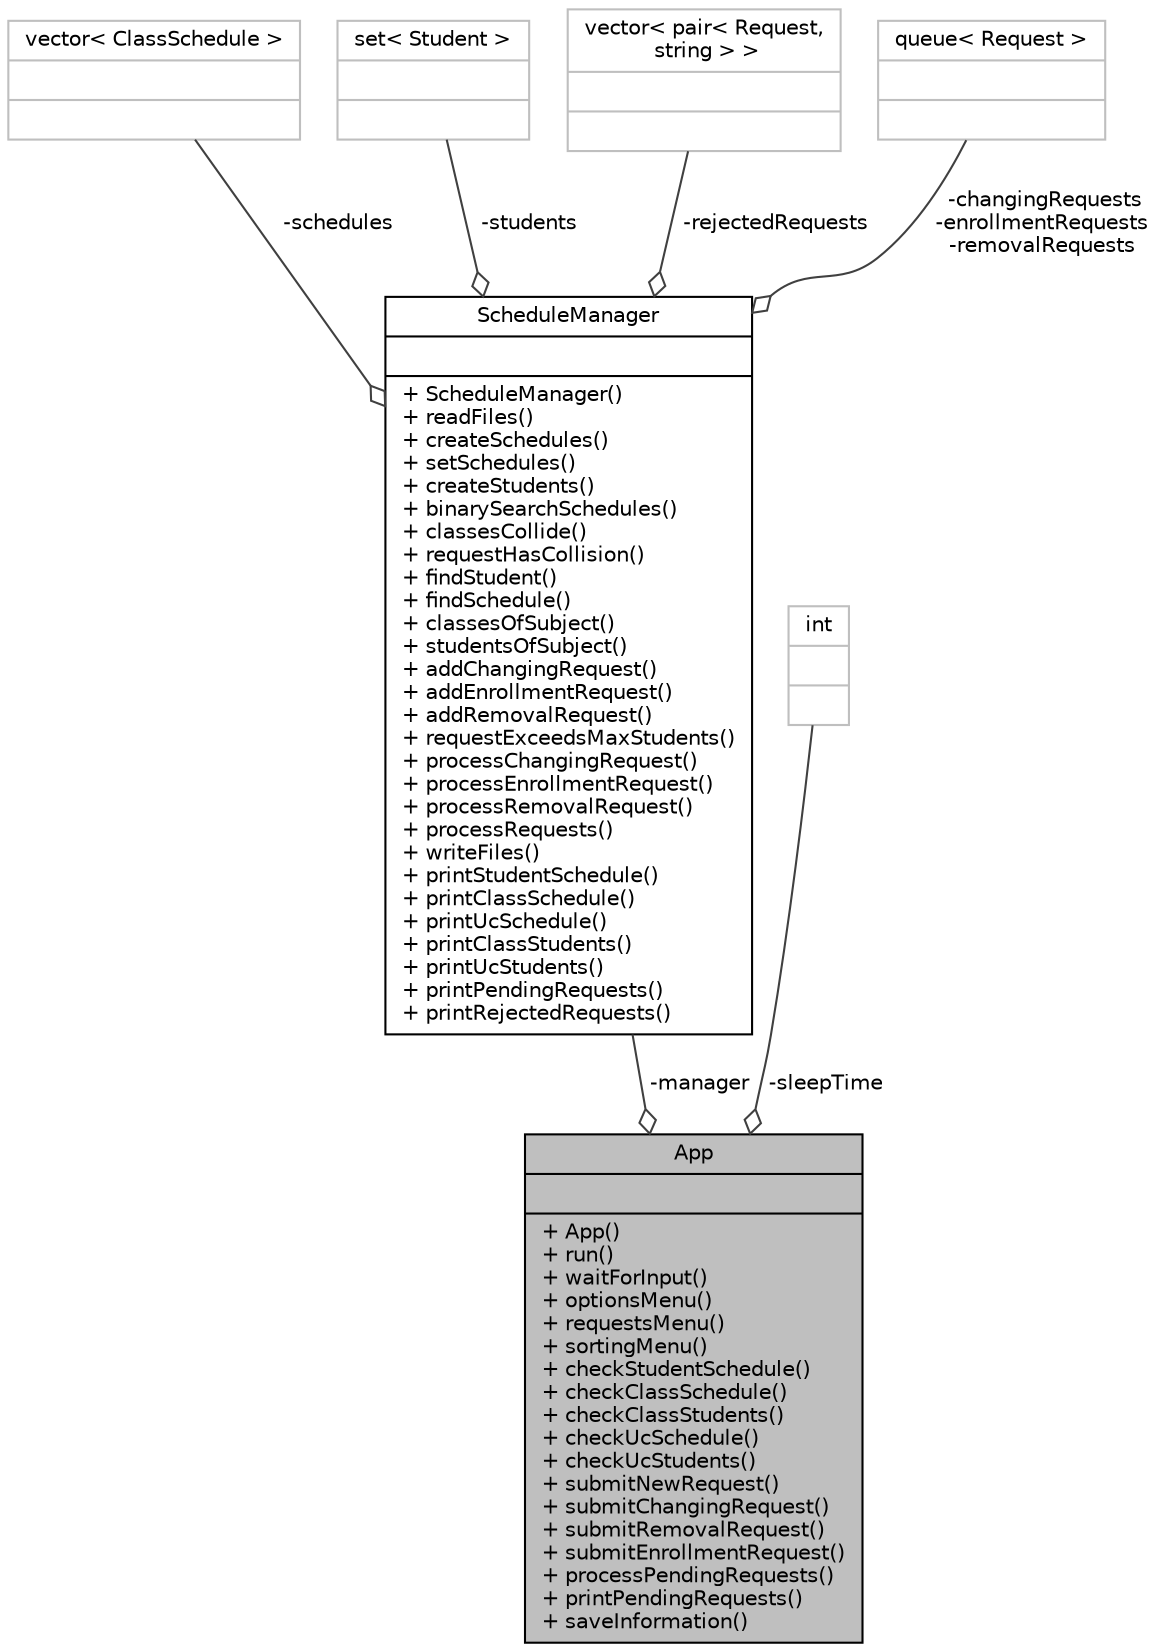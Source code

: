 digraph "App"
{
 // LATEX_PDF_SIZE
  bgcolor="transparent";
  edge [fontname="Helvetica",fontsize="10",labelfontname="Helvetica",labelfontsize="10"];
  node [fontname="Helvetica",fontsize="10",shape=record];
  Node1 [label="{App\n||+ App()\l+ run()\l+ waitForInput()\l+ optionsMenu()\l+ requestsMenu()\l+ sortingMenu()\l+ checkStudentSchedule()\l+ checkClassSchedule()\l+ checkClassStudents()\l+ checkUcSchedule()\l+ checkUcStudents()\l+ submitNewRequest()\l+ submitChangingRequest()\l+ submitRemovalRequest()\l+ submitEnrollmentRequest()\l+ processPendingRequests()\l+ printPendingRequests()\l+ saveInformation()\l}",height=0.2,width=0.4,color="black", fillcolor="grey75", style="filled", fontcolor="black",tooltip="Class to run the program."];
  Node2 -> Node1 [color="grey25",fontsize="10",style="solid",label=" -manager" ,arrowhead="odiamond",fontname="Helvetica"];
  Node2 [label="{ScheduleManager\n||+ ScheduleManager()\l+ readFiles()\l+ createSchedules()\l+ setSchedules()\l+ createStudents()\l+ binarySearchSchedules()\l+ classesCollide()\l+ requestHasCollision()\l+ findStudent()\l+ findSchedule()\l+ classesOfSubject()\l+ studentsOfSubject()\l+ addChangingRequest()\l+ addEnrollmentRequest()\l+ addRemovalRequest()\l+ requestExceedsMaxStudents()\l+ processChangingRequest()\l+ processEnrollmentRequest()\l+ processRemovalRequest()\l+ processRequests()\l+ writeFiles()\l+ printStudentSchedule()\l+ printClassSchedule()\l+ printUcSchedule()\l+ printClassStudents()\l+ printUcStudents()\l+ printPendingRequests()\l+ printRejectedRequests()\l}",height=0.2,width=0.4,color="black",URL="$class_schedule_manager.html",tooltip="Class to store the information about the schedules, changingRequests and students."];
  Node3 -> Node2 [color="grey25",fontsize="10",style="solid",label=" -schedules" ,arrowhead="odiamond",fontname="Helvetica"];
  Node3 [label="{vector\< ClassSchedule \>\n||}",height=0.2,width=0.4,color="grey75",tooltip=" "];
  Node4 -> Node2 [color="grey25",fontsize="10",style="solid",label=" -students" ,arrowhead="odiamond",fontname="Helvetica"];
  Node4 [label="{set\< Student \>\n||}",height=0.2,width=0.4,color="grey75",tooltip=" "];
  Node5 -> Node2 [color="grey25",fontsize="10",style="solid",label=" -rejectedRequests" ,arrowhead="odiamond",fontname="Helvetica"];
  Node5 [label="{vector\< pair\< Request,\l string \> \>\n||}",height=0.2,width=0.4,color="grey75",tooltip=" "];
  Node6 -> Node2 [color="grey25",fontsize="10",style="solid",label=" -changingRequests\n-enrollmentRequests\n-removalRequests" ,arrowhead="odiamond",fontname="Helvetica"];
  Node6 [label="{queue\< Request \>\n||}",height=0.2,width=0.4,color="grey75",tooltip=" "];
  Node7 -> Node1 [color="grey25",fontsize="10",style="solid",label=" -sleepTime" ,arrowhead="odiamond",fontname="Helvetica"];
  Node7 [label="{int\n||}",height=0.2,width=0.4,color="grey75",tooltip=" "];
}

